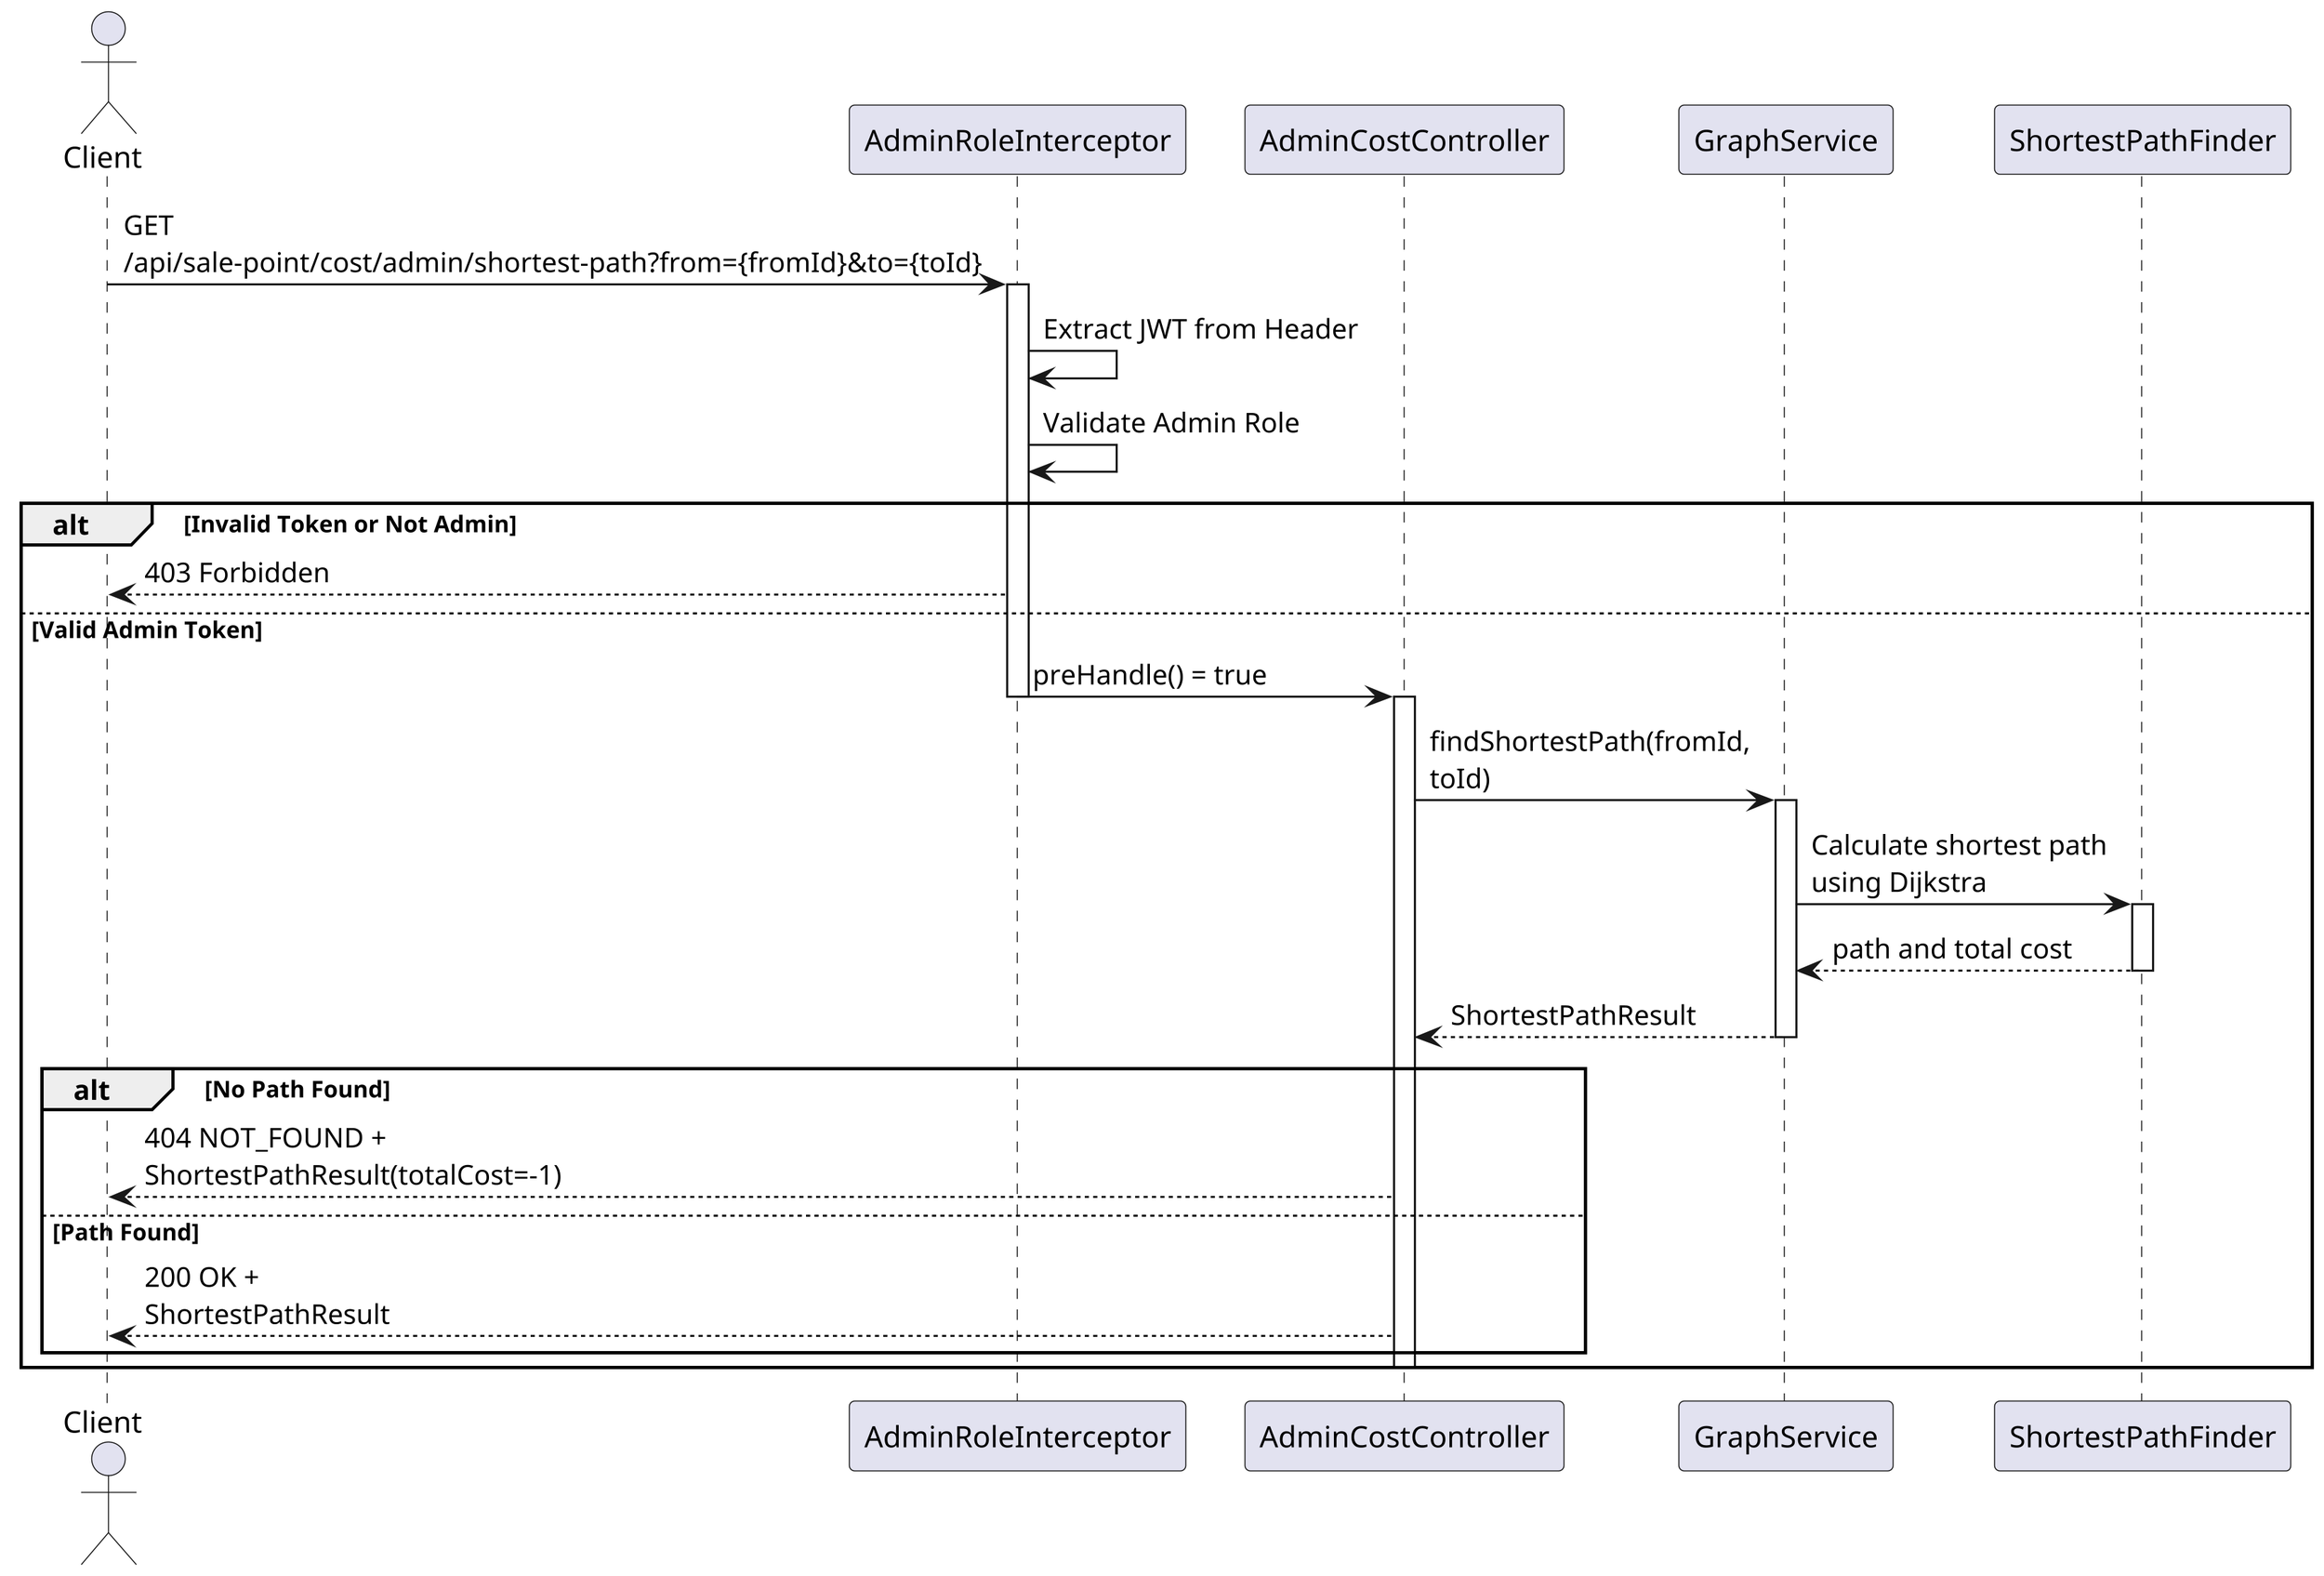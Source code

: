 @startuml
skinparam dpi 300
skinparam maxMessageSize 160

actor Client
participant "AdminRoleInterceptor" as Interceptor
participant "AdminCostController" as Controller
participant "GraphService" as Graph
participant "ShortestPathFinder" as PathFinder

Client -> Interceptor: GET /api/sale-point/cost/admin/shortest-path?from={fromId}&to={toId}
activate Interceptor

Interceptor -> Interceptor: Extract JWT from Header
Interceptor -> Interceptor: Validate Admin Role

alt Invalid Token or Not Admin
    Interceptor --> Client: 403 Forbidden
else Valid Admin Token
    Interceptor -> Controller: preHandle() = true
    deactivate Interceptor

    activate Controller
    Controller -> Graph: findShortestPath(fromId, toId)
    activate Graph

    Graph -> PathFinder: Calculate shortest path using Dijkstra
    activate PathFinder
    PathFinder --> Graph: path and total cost
    deactivate PathFinder

    Graph --> Controller: ShortestPathResult
    deactivate Graph

    alt No Path Found
        Controller --> Client: 404 NOT_FOUND + ShortestPathResult(totalCost=-1)
    else Path Found
        Controller --> Client: 200 OK + ShortestPathResult
    end
    deactivate Controller
end

@enduml